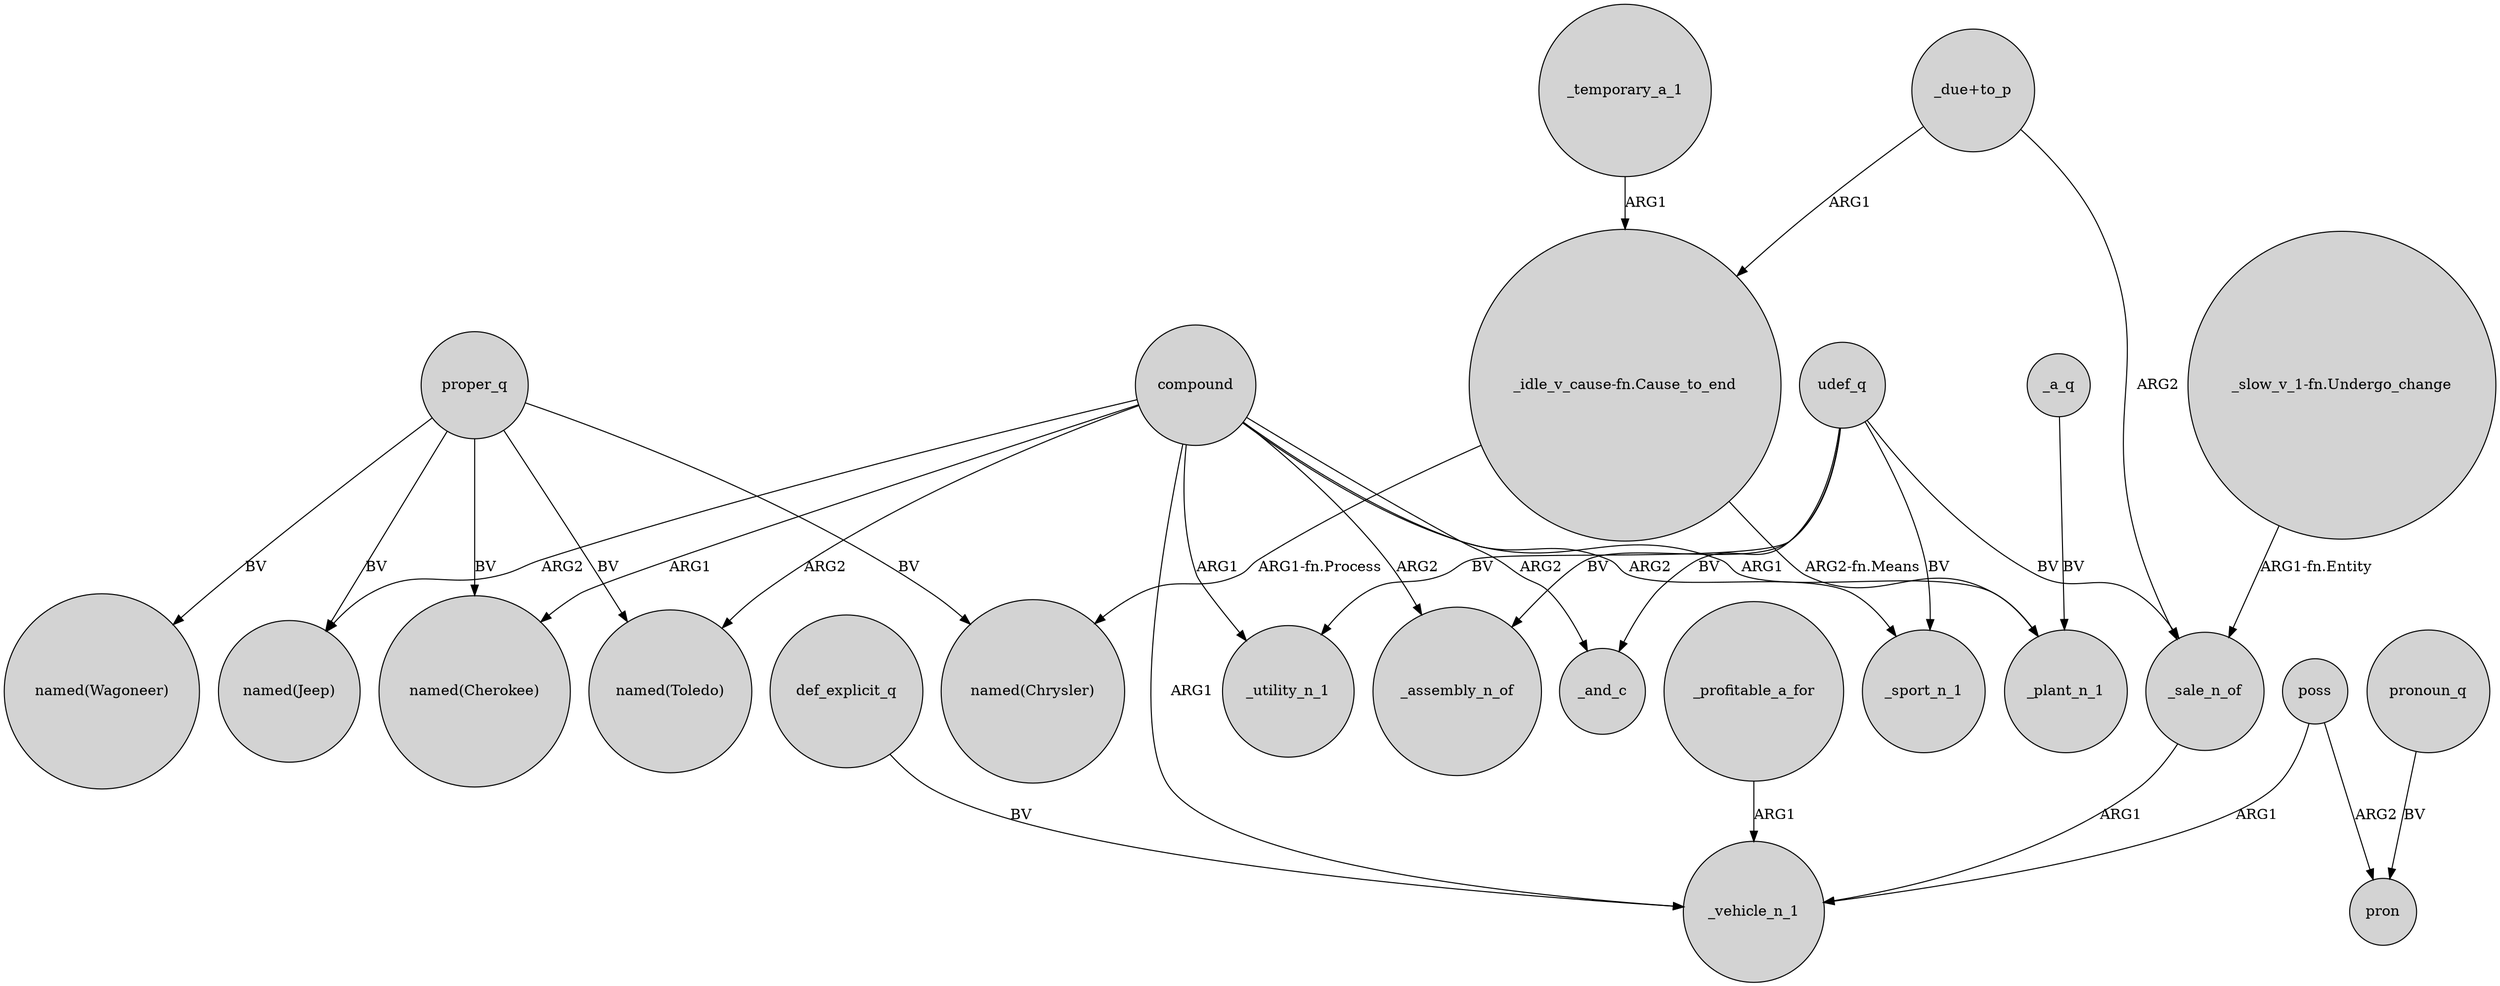 digraph {
	node [shape=circle style=filled]
	proper_q -> "named(Wagoneer)" [label=BV]
	udef_q -> _assembly_n_of [label=BV]
	"_idle_v_cause-fn.Cause_to_end" -> "named(Chrysler)" [label="ARG1-fn.Process"]
	_sale_n_of -> _vehicle_n_1 [label=ARG1]
	udef_q -> _utility_n_1 [label=BV]
	compound -> _sport_n_1 [label=ARG2]
	poss -> _vehicle_n_1 [label=ARG1]
	_a_q -> _plant_n_1 [label=BV]
	proper_q -> "named(Cherokee)" [label=BV]
	udef_q -> _sale_n_of [label=BV]
	def_explicit_q -> _vehicle_n_1 [label=BV]
	compound -> "named(Toledo)" [label=ARG2]
	udef_q -> _and_c [label=BV]
	compound -> _and_c [label=ARG2]
	compound -> "named(Cherokee)" [label=ARG1]
	"_due+to_p" -> _sale_n_of [label=ARG2]
	pronoun_q -> pron [label=BV]
	compound -> "named(Jeep)" [label=ARG2]
	poss -> pron [label=ARG2]
	proper_q -> "named(Jeep)" [label=BV]
	_profitable_a_for -> _vehicle_n_1 [label=ARG1]
	compound -> _vehicle_n_1 [label=ARG1]
	"_slow_v_1-fn.Undergo_change" -> _sale_n_of [label="ARG1-fn.Entity"]
	"_due+to_p" -> "_idle_v_cause-fn.Cause_to_end" [label=ARG1]
	proper_q -> "named(Toledo)" [label=BV]
	udef_q -> _sport_n_1 [label=BV]
	compound -> _plant_n_1 [label=ARG1]
	compound -> _assembly_n_of [label=ARG2]
	"_idle_v_cause-fn.Cause_to_end" -> _plant_n_1 [label="ARG2-fn.Means"]
	compound -> _utility_n_1 [label=ARG1]
	proper_q -> "named(Chrysler)" [label=BV]
	_temporary_a_1 -> "_idle_v_cause-fn.Cause_to_end" [label=ARG1]
}
